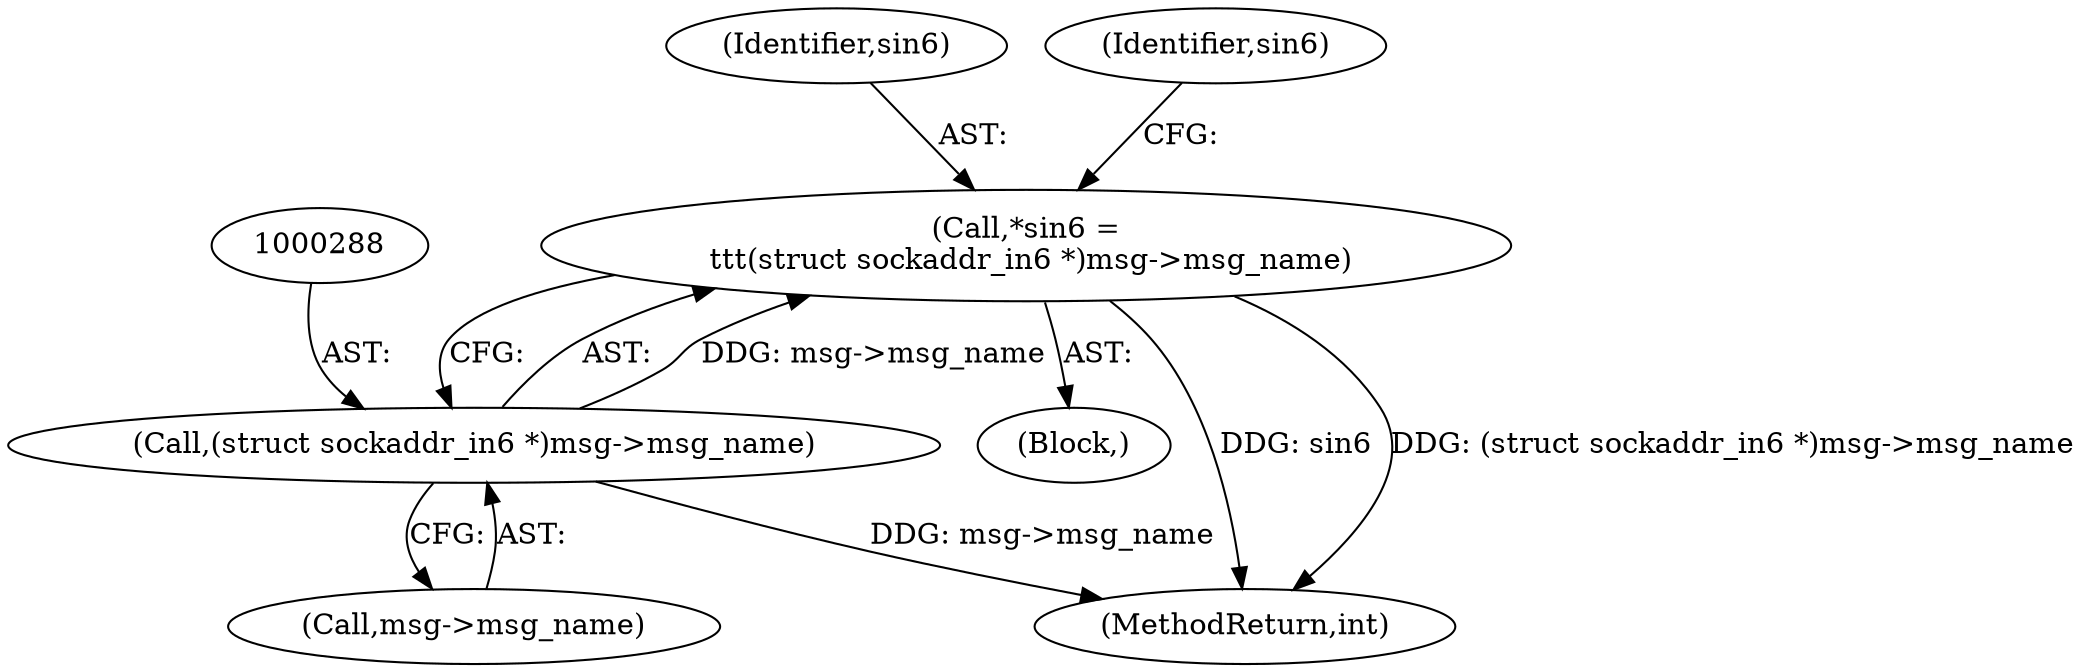 digraph "0_linux_cf970c002d270c36202bd5b9c2804d3097a52da0@pointer" {
"1000285" [label="(Call,*sin6 =\n \t\t\t(struct sockaddr_in6 *)msg->msg_name)"];
"1000287" [label="(Call,(struct sockaddr_in6 *)msg->msg_name)"];
"1000286" [label="(Identifier,sin6)"];
"1000287" [label="(Call,(struct sockaddr_in6 *)msg->msg_name)"];
"1000294" [label="(Identifier,sin6)"];
"1000273" [label="(Block,)"];
"1000370" [label="(MethodReturn,int)"];
"1000289" [label="(Call,msg->msg_name)"];
"1000285" [label="(Call,*sin6 =\n \t\t\t(struct sockaddr_in6 *)msg->msg_name)"];
"1000285" -> "1000273"  [label="AST: "];
"1000285" -> "1000287"  [label="CFG: "];
"1000286" -> "1000285"  [label="AST: "];
"1000287" -> "1000285"  [label="AST: "];
"1000294" -> "1000285"  [label="CFG: "];
"1000285" -> "1000370"  [label="DDG: sin6"];
"1000285" -> "1000370"  [label="DDG: (struct sockaddr_in6 *)msg->msg_name"];
"1000287" -> "1000285"  [label="DDG: msg->msg_name"];
"1000287" -> "1000289"  [label="CFG: "];
"1000288" -> "1000287"  [label="AST: "];
"1000289" -> "1000287"  [label="AST: "];
"1000287" -> "1000370"  [label="DDG: msg->msg_name"];
}
